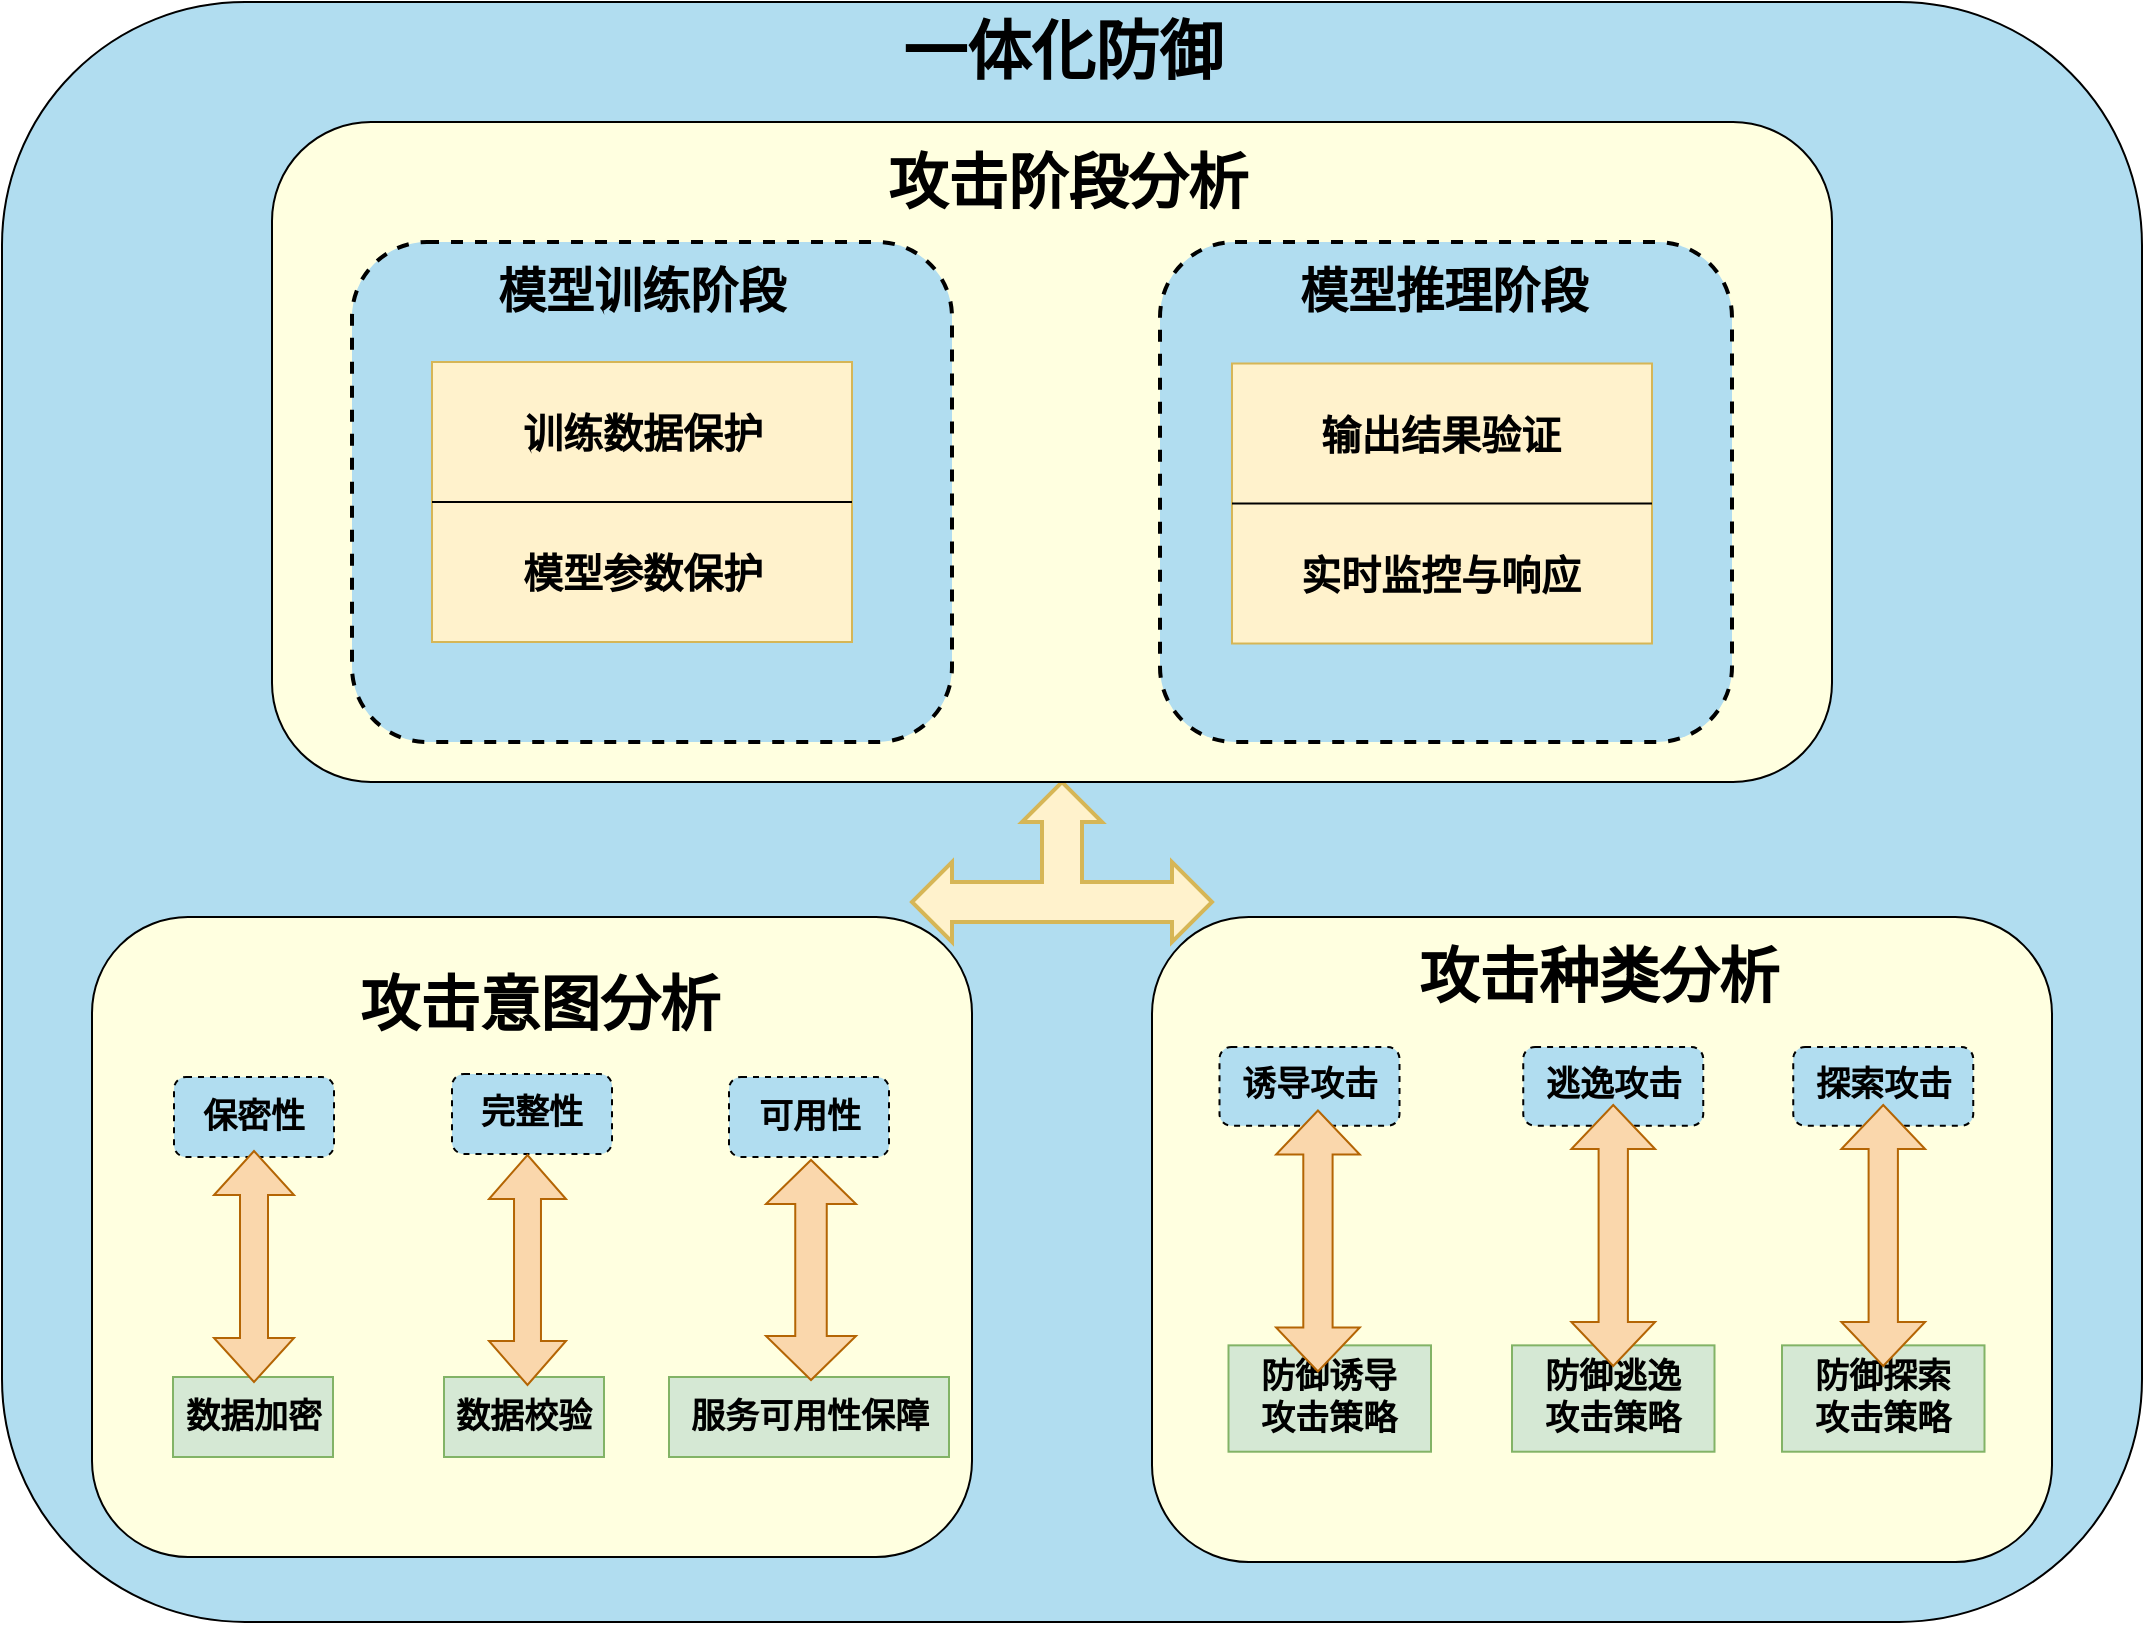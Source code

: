 <mxfile version="24.8.0">
  <diagram name="第 1 页" id="pIQt6GRZelODplqzJtHg">
    <mxGraphModel dx="773" dy="3290" grid="1" gridSize="10" guides="1" tooltips="1" connect="1" arrows="1" fold="1" page="1" pageScale="1" pageWidth="827" pageHeight="1169" math="0" shadow="0">
      <root>
        <mxCell id="0" />
        <mxCell id="1" parent="0" />
        <mxCell id="xTmEp7iXudZ6bad-wFAF-4" value="" style="rounded=1;whiteSpace=wrap;html=1;fillColor=#B1DDF0;" vertex="1" parent="1">
          <mxGeometry x="1575" y="-1240" width="1070" height="810" as="geometry" />
        </mxCell>
        <mxCell id="xTmEp7iXudZ6bad-wFAF-5" value="" style="group" vertex="1" connectable="0" parent="1">
          <mxGeometry x="1620" y="-782.5" width="440" height="320" as="geometry" />
        </mxCell>
        <mxCell id="xTmEp7iXudZ6bad-wFAF-6" value="" style="rounded=1;whiteSpace=wrap;html=1;fillColor=#FFFFE0;" vertex="1" parent="xTmEp7iXudZ6bad-wFAF-5">
          <mxGeometry width="440" height="320" as="geometry" />
        </mxCell>
        <mxCell id="xTmEp7iXudZ6bad-wFAF-7" value="&lt;b&gt;&lt;font style=&quot;font-size: 17px;&quot;&gt;完整性&lt;/font&gt;&lt;/b&gt;" style="whiteSpace=wrap;html=1;fillColor=#B1DDF0;rounded=1;dashed=1;" vertex="1" parent="xTmEp7iXudZ6bad-wFAF-5">
          <mxGeometry x="180" y="78.5" width="80" height="40" as="geometry" />
        </mxCell>
        <mxCell id="xTmEp7iXudZ6bad-wFAF-8" value="&lt;b&gt;&lt;font style=&quot;font-size: 17px;&quot;&gt;保密性&lt;/font&gt;&lt;/b&gt;" style="whiteSpace=wrap;html=1;fillColor=#B1DDF0;rounded=1;dashed=1;" vertex="1" parent="xTmEp7iXudZ6bad-wFAF-5">
          <mxGeometry x="41" y="80" width="80" height="40" as="geometry" />
        </mxCell>
        <mxCell id="xTmEp7iXudZ6bad-wFAF-9" value="&lt;b&gt;&lt;font style=&quot;font-size: 17px;&quot;&gt;可用性&lt;/font&gt;&lt;/b&gt;" style="whiteSpace=wrap;html=1;fillColor=#B1DDF0;rounded=1;dashed=1;" vertex="1" parent="xTmEp7iXudZ6bad-wFAF-5">
          <mxGeometry x="318.5" y="80" width="80" height="40" as="geometry" />
        </mxCell>
        <mxCell id="xTmEp7iXudZ6bad-wFAF-10" value="&lt;b&gt;&lt;font style=&quot;font-size: 17px;&quot;&gt;数据加密&lt;/font&gt;&lt;/b&gt;" style="whiteSpace=wrap;html=1;fillColor=#d5e8d4;strokeColor=#82b366;" vertex="1" parent="xTmEp7iXudZ6bad-wFAF-5">
          <mxGeometry x="40.5" y="230" width="80" height="40" as="geometry" />
        </mxCell>
        <mxCell id="xTmEp7iXudZ6bad-wFAF-11" value="&lt;b&gt;&lt;font style=&quot;font-size: 17px;&quot;&gt;数据校验&lt;/font&gt;&lt;/b&gt;" style="whiteSpace=wrap;html=1;fillColor=#d5e8d4;strokeColor=#82b366;" vertex="1" parent="xTmEp7iXudZ6bad-wFAF-5">
          <mxGeometry x="176" y="230" width="80" height="40" as="geometry" />
        </mxCell>
        <mxCell id="xTmEp7iXudZ6bad-wFAF-12" value="&lt;b&gt;&lt;font style=&quot;font-size: 17px;&quot;&gt;服务可用性保障&lt;/font&gt;&lt;/b&gt;" style="whiteSpace=wrap;html=1;fillColor=#d5e8d4;strokeColor=#82b366;" vertex="1" parent="xTmEp7iXudZ6bad-wFAF-5">
          <mxGeometry x="288.5" y="230" width="140" height="40" as="geometry" />
        </mxCell>
        <mxCell id="xTmEp7iXudZ6bad-wFAF-13" value="&lt;b&gt;&lt;font style=&quot;font-size: 30px;&quot;&gt;攻击意图分析&lt;/font&gt;&lt;/b&gt;" style="text;html=1;align=center;verticalAlign=middle;whiteSpace=wrap;rounded=0;" vertex="1" parent="xTmEp7iXudZ6bad-wFAF-5">
          <mxGeometry x="125.5" y="33" width="196" height="20" as="geometry" />
        </mxCell>
        <mxCell id="xTmEp7iXudZ6bad-wFAF-14" value="" style="html=1;shadow=0;dashed=0;align=center;verticalAlign=middle;shape=mxgraph.arrows2.twoWayArrow;dy=0.65;dx=22;rotation=90;fillColor=#fad7ac;strokeColor=#b46504;" vertex="1" parent="xTmEp7iXudZ6bad-wFAF-5">
          <mxGeometry x="23.25" y="154.75" width="115.5" height="40" as="geometry" />
        </mxCell>
        <mxCell id="xTmEp7iXudZ6bad-wFAF-15" value="" style="html=1;shadow=0;dashed=0;align=center;verticalAlign=middle;shape=mxgraph.arrows2.twoWayArrow;dy=0.65;dx=22;rotation=90;fillColor=#fad7ac;strokeColor=#b46504;" vertex="1" parent="xTmEp7iXudZ6bad-wFAF-5">
          <mxGeometry x="160.25" y="157.25" width="115" height="38.5" as="geometry" />
        </mxCell>
        <mxCell id="xTmEp7iXudZ6bad-wFAF-16" value="" style="html=1;shadow=0;dashed=0;align=center;verticalAlign=middle;shape=mxgraph.arrows2.twoWayArrow;dy=0.65;dx=22;rotation=90;fillColor=#fad7ac;strokeColor=#b46504;" vertex="1" parent="xTmEp7iXudZ6bad-wFAF-5">
          <mxGeometry x="304.5" y="154" width="110" height="45" as="geometry" />
        </mxCell>
        <mxCell id="xTmEp7iXudZ6bad-wFAF-17" value="" style="group" vertex="1" connectable="0" parent="1">
          <mxGeometry x="2150" y="-782.5" width="450" height="322.5" as="geometry" />
        </mxCell>
        <mxCell id="xTmEp7iXudZ6bad-wFAF-18" value="" style="rounded=1;whiteSpace=wrap;html=1;fillColor=#FFFFE0;" vertex="1" parent="xTmEp7iXudZ6bad-wFAF-17">
          <mxGeometry width="450.0" height="322.5" as="geometry" />
        </mxCell>
        <mxCell id="xTmEp7iXudZ6bad-wFAF-19" value="&lt;b&gt;&lt;font style=&quot;font-size: 17px;&quot;&gt;逃逸攻击&lt;/font&gt;&lt;/b&gt;" style="whiteSpace=wrap;html=1;fillColor=#B1DDF0;rounded=1;dashed=1;" vertex="1" parent="xTmEp7iXudZ6bad-wFAF-17">
          <mxGeometry x="185.625" y="64.992" width="90" height="39.389" as="geometry" />
        </mxCell>
        <mxCell id="xTmEp7iXudZ6bad-wFAF-20" value="&lt;b&gt;&lt;font style=&quot;font-size: 17px;&quot;&gt;诱导攻击&lt;/font&gt;&lt;/b&gt;" style="whiteSpace=wrap;html=1;fillColor=#B1DDF0;rounded=1;dashed=1;" vertex="1" parent="xTmEp7iXudZ6bad-wFAF-17">
          <mxGeometry x="33.75" y="64.992" width="90" height="39.389" as="geometry" />
        </mxCell>
        <mxCell id="xTmEp7iXudZ6bad-wFAF-21" value="&lt;b&gt;&lt;font style=&quot;font-size: 17px;&quot;&gt;探索攻击&lt;/font&gt;&lt;/b&gt;" style="whiteSpace=wrap;html=1;fillColor=#B1DDF0;rounded=1;dashed=1;" vertex="1" parent="xTmEp7iXudZ6bad-wFAF-17">
          <mxGeometry x="320.625" y="64.992" width="90" height="39.389" as="geometry" />
        </mxCell>
        <mxCell id="xTmEp7iXudZ6bad-wFAF-22" value="&lt;b style=&quot;font-size: 17px;&quot;&gt;&lt;font style=&quot;font-size: 17px;&quot;&gt;防御诱导&lt;/font&gt;&lt;/b&gt;&lt;div style=&quot;font-size: 17px;&quot;&gt;&lt;b style=&quot;&quot;&gt;&lt;font style=&quot;font-size: 17px;&quot;&gt;攻击策略&lt;/font&gt;&lt;/b&gt;&lt;/div&gt;" style="whiteSpace=wrap;html=1;fillColor=#d5e8d4;strokeColor=#82b366;" vertex="1" parent="xTmEp7iXudZ6bad-wFAF-17">
          <mxGeometry x="38.25" y="214.179" width="101.25" height="53.176" as="geometry" />
        </mxCell>
        <mxCell id="xTmEp7iXudZ6bad-wFAF-23" value="&lt;b&gt;&lt;font style=&quot;font-size: 30px;&quot;&gt;攻击种类分析&lt;/font&gt;&lt;/b&gt;" style="text;html=1;align=center;verticalAlign=middle;whiteSpace=wrap;rounded=0;" vertex="1" parent="xTmEp7iXudZ6bad-wFAF-17">
          <mxGeometry x="112.5" y="19.695" width="220.5" height="19.695" as="geometry" />
        </mxCell>
        <mxCell id="xTmEp7iXudZ6bad-wFAF-24" value="" style="html=1;shadow=0;dashed=0;align=center;verticalAlign=middle;shape=mxgraph.arrows2.twoWayArrow;dy=0.65;dx=22;rotation=90;fillColor=#fad7ac;strokeColor=#b46504;" vertex="1" parent="xTmEp7iXudZ6bad-wFAF-17">
          <mxGeometry x="17.719" y="141.063" width="130.5" height="41.851" as="geometry" />
        </mxCell>
        <mxCell id="xTmEp7iXudZ6bad-wFAF-25" value="&lt;b style=&quot;font-size: 17px;&quot;&gt;&lt;font style=&quot;font-size: 17px;&quot;&gt;防御逃逸&lt;/font&gt;&lt;/b&gt;&lt;div style=&quot;font-size: 17px;&quot;&gt;&lt;b style=&quot;&quot;&gt;&lt;font style=&quot;font-size: 17px;&quot;&gt;攻击策略&lt;/font&gt;&lt;/b&gt;&lt;/div&gt;" style="whiteSpace=wrap;html=1;fillColor=#d5e8d4;strokeColor=#82b366;" vertex="1" parent="xTmEp7iXudZ6bad-wFAF-17">
          <mxGeometry x="180" y="214.179" width="101.25" height="53.176" as="geometry" />
        </mxCell>
        <mxCell id="xTmEp7iXudZ6bad-wFAF-26" value="&lt;b style=&quot;font-size: 17px;&quot;&gt;&lt;font style=&quot;font-size: 17px;&quot;&gt;防御探索&lt;/font&gt;&lt;/b&gt;&lt;div style=&quot;font-size: 17px;&quot;&gt;&lt;b style=&quot;&quot;&gt;&lt;font style=&quot;font-size: 17px;&quot;&gt;攻击策略&lt;/font&gt;&lt;/b&gt;&lt;/div&gt;" style="whiteSpace=wrap;html=1;fillColor=#d5e8d4;strokeColor=#82b366;" vertex="1" parent="xTmEp7iXudZ6bad-wFAF-17">
          <mxGeometry x="315.0" y="214.179" width="101.25" height="53.176" as="geometry" />
        </mxCell>
        <mxCell id="xTmEp7iXudZ6bad-wFAF-27" value="" style="html=1;shadow=0;dashed=0;align=center;verticalAlign=middle;shape=mxgraph.arrows2.twoWayArrow;dy=0.65;dx=22;rotation=90;fillColor=#fad7ac;strokeColor=#b46504;" vertex="1" parent="xTmEp7iXudZ6bad-wFAF-17">
          <mxGeometry x="165.375" y="138.355" width="130.5" height="41.851" as="geometry" />
        </mxCell>
        <mxCell id="xTmEp7iXudZ6bad-wFAF-28" value="" style="html=1;shadow=0;dashed=0;align=center;verticalAlign=middle;shape=mxgraph.arrows2.twoWayArrow;dy=0.65;dx=22;rotation=90;fillColor=#fad7ac;strokeColor=#b46504;" vertex="1" parent="xTmEp7iXudZ6bad-wFAF-17">
          <mxGeometry x="300.375" y="138.355" width="130.5" height="41.851" as="geometry" />
        </mxCell>
        <mxCell id="xTmEp7iXudZ6bad-wFAF-46" value="&lt;b&gt;&lt;font style=&quot;font-size: 32px;&quot;&gt;一体化防御&lt;/font&gt;&lt;/b&gt;" style="text;html=1;align=center;verticalAlign=middle;whiteSpace=wrap;rounded=0;" vertex="1" parent="1">
          <mxGeometry x="1897.5" y="-1230" width="415" height="30" as="geometry" />
        </mxCell>
        <mxCell id="xTmEp7iXudZ6bad-wFAF-49" value="" style="html=1;shadow=0;dashed=0;align=center;verticalAlign=middle;shape=mxgraph.arrows2.triadArrow;dy=10;dx=20;arrowHead=40;fillColor=#fff2cc;strokeColor=#d6b656;strokeWidth=2;" vertex="1" parent="1">
          <mxGeometry x="2030" y="-850" width="150" height="80" as="geometry" />
        </mxCell>
        <mxCell id="xTmEp7iXudZ6bad-wFAF-29" value="" style="group;movable=1;resizable=1;rotatable=1;deletable=1;editable=1;locked=0;connectable=1;" vertex="1" connectable="0" parent="1">
          <mxGeometry x="1740" y="-1180" width="780" height="330" as="geometry" />
        </mxCell>
        <mxCell id="xTmEp7iXudZ6bad-wFAF-30" value="" style="rounded=1;whiteSpace=wrap;html=1;fillColor=#FFFFE0;movable=1;resizable=1;rotatable=1;deletable=1;editable=1;locked=0;connectable=1;" vertex="1" parent="xTmEp7iXudZ6bad-wFAF-29">
          <mxGeometry x="-30" width="780" height="330" as="geometry" />
        </mxCell>
        <mxCell id="xTmEp7iXudZ6bad-wFAF-31" value="&lt;b&gt;&lt;font style=&quot;font-size: 30px;&quot;&gt;攻击阶段分析&lt;/font&gt;&lt;/b&gt;" style="text;html=1;align=center;verticalAlign=middle;whiteSpace=wrap;rounded=0;movable=1;resizable=1;rotatable=1;deletable=1;editable=1;locked=0;connectable=1;" vertex="1" parent="xTmEp7iXudZ6bad-wFAF-29">
          <mxGeometry x="270" y="20" width="196" height="20" as="geometry" />
        </mxCell>
        <mxCell id="xTmEp7iXudZ6bad-wFAF-32" value="" style="rounded=1;whiteSpace=wrap;html=1;fillColor=#B1DDF0;dashed=1;strokeWidth=2;movable=1;resizable=1;rotatable=1;deletable=1;editable=1;locked=0;connectable=1;" vertex="1" parent="xTmEp7iXudZ6bad-wFAF-29">
          <mxGeometry x="10" y="60" width="300" height="250" as="geometry" />
        </mxCell>
        <mxCell id="xTmEp7iXudZ6bad-wFAF-33" value="&lt;b&gt;&lt;font style=&quot;font-size: 24px;&quot;&gt;模型训练阶段&lt;/font&gt;&lt;/b&gt;" style="text;html=1;align=center;verticalAlign=middle;whiteSpace=wrap;rounded=0;movable=1;resizable=1;rotatable=1;deletable=1;editable=1;locked=0;connectable=1;" vertex="1" parent="xTmEp7iXudZ6bad-wFAF-29">
          <mxGeometry x="65" y="70" width="180" height="30" as="geometry" />
        </mxCell>
        <mxCell id="xTmEp7iXudZ6bad-wFAF-34" value="" style="rounded=1;whiteSpace=wrap;html=1;fillColor=#B1DDF0;dashed=1;strokeWidth=2;movable=1;resizable=1;rotatable=1;deletable=1;editable=1;locked=0;connectable=1;" vertex="1" parent="xTmEp7iXudZ6bad-wFAF-29">
          <mxGeometry x="414" y="60" width="286" height="250" as="geometry" />
        </mxCell>
        <mxCell id="xTmEp7iXudZ6bad-wFAF-35" value="&lt;b&gt;&lt;font style=&quot;font-size: 24px;&quot;&gt;模型推理阶段&lt;/font&gt;&lt;/b&gt;" style="text;html=1;align=center;verticalAlign=middle;whiteSpace=wrap;rounded=0;movable=1;resizable=1;rotatable=1;deletable=1;editable=1;locked=0;connectable=1;" vertex="1" parent="xTmEp7iXudZ6bad-wFAF-29">
          <mxGeometry x="466" y="70" width="180" height="30" as="geometry" />
        </mxCell>
        <mxCell id="xTmEp7iXudZ6bad-wFAF-36" value="" style="group;movable=0;resizable=0;rotatable=0;deletable=0;editable=0;locked=1;connectable=0;" vertex="1" connectable="0" parent="xTmEp7iXudZ6bad-wFAF-29">
          <mxGeometry x="50" y="120" width="210" height="140" as="geometry" />
        </mxCell>
        <mxCell id="xTmEp7iXudZ6bad-wFAF-37" value="" style="rounded=0;whiteSpace=wrap;html=1;fillColor=#fff2cc;strokeColor=#d6b656;movable=0;resizable=0;rotatable=0;deletable=0;editable=0;locked=1;connectable=0;" vertex="1" parent="xTmEp7iXudZ6bad-wFAF-36">
          <mxGeometry width="210" height="140" as="geometry" />
        </mxCell>
        <mxCell id="xTmEp7iXudZ6bad-wFAF-38" value="&lt;b&gt;&lt;font style=&quot;font-size: 20px;&quot;&gt;训练数据保护&lt;/font&gt;&lt;/b&gt;" style="text;html=1;align=center;verticalAlign=middle;whiteSpace=wrap;rounded=0;movable=0;resizable=0;rotatable=0;deletable=0;editable=0;locked=1;connectable=0;" vertex="1" parent="xTmEp7iXudZ6bad-wFAF-36">
          <mxGeometry x="27.5" y="20" width="155" height="30" as="geometry" />
        </mxCell>
        <mxCell id="xTmEp7iXudZ6bad-wFAF-39" value="&lt;b&gt;&lt;font style=&quot;font-size: 20px;&quot;&gt;模型参数保护&lt;/font&gt;&lt;/b&gt;" style="text;html=1;align=center;verticalAlign=middle;whiteSpace=wrap;rounded=0;movable=0;resizable=0;rotatable=0;deletable=0;editable=0;locked=1;connectable=0;" vertex="1" parent="xTmEp7iXudZ6bad-wFAF-36">
          <mxGeometry x="27.5" y="90" width="155" height="30" as="geometry" />
        </mxCell>
        <mxCell id="xTmEp7iXudZ6bad-wFAF-40" style="rounded=0;orthogonalLoop=1;jettySize=auto;html=1;exitX=0;exitY=0.5;exitDx=0;exitDy=0;entryX=1;entryY=0.5;entryDx=0;entryDy=0;endArrow=none;endFill=0;movable=0;resizable=0;rotatable=0;deletable=0;editable=0;locked=1;connectable=0;" edge="1" parent="xTmEp7iXudZ6bad-wFAF-36" source="xTmEp7iXudZ6bad-wFAF-37" target="xTmEp7iXudZ6bad-wFAF-37">
          <mxGeometry relative="1" as="geometry" />
        </mxCell>
        <mxCell id="xTmEp7iXudZ6bad-wFAF-41" value="" style="group;movable=1;resizable=1;rotatable=1;deletable=1;editable=1;locked=0;connectable=1;" vertex="1" connectable="0" parent="1">
          <mxGeometry x="2189.996" y="-1059.25" width="216.667" height="144.375" as="geometry" />
        </mxCell>
        <mxCell id="xTmEp7iXudZ6bad-wFAF-42" value="" style="rounded=0;whiteSpace=wrap;html=1;fillColor=#fff2cc;strokeColor=#d6b656;movable=1;resizable=1;rotatable=1;deletable=1;editable=1;locked=0;connectable=1;" vertex="1" parent="xTmEp7iXudZ6bad-wFAF-41">
          <mxGeometry width="210" height="140" as="geometry" />
        </mxCell>
        <mxCell id="xTmEp7iXudZ6bad-wFAF-43" value="&lt;b&gt;&lt;font style=&quot;font-size: 20px;&quot;&gt;输出结果验证&lt;/font&gt;&lt;/b&gt;" style="text;html=1;align=center;verticalAlign=middle;whiteSpace=wrap;rounded=0;movable=0;resizable=0;rotatable=0;deletable=0;editable=0;locked=1;connectable=0;" vertex="1" parent="xTmEp7iXudZ6bad-wFAF-41">
          <mxGeometry x="27.5" y="20" width="155" height="30" as="geometry" />
        </mxCell>
        <mxCell id="xTmEp7iXudZ6bad-wFAF-44" value="&lt;span style=&quot;font-size: 20px;&quot;&gt;&lt;b&gt;实时监控与响应&lt;/b&gt;&lt;/span&gt;" style="text;html=1;align=center;verticalAlign=middle;whiteSpace=wrap;rounded=0;movable=0;resizable=0;rotatable=0;deletable=0;editable=0;locked=1;connectable=0;" vertex="1" parent="xTmEp7iXudZ6bad-wFAF-41">
          <mxGeometry x="27.5" y="90" width="155" height="30" as="geometry" />
        </mxCell>
        <mxCell id="xTmEp7iXudZ6bad-wFAF-45" style="rounded=0;orthogonalLoop=1;jettySize=auto;html=1;exitX=0;exitY=0.5;exitDx=0;exitDy=0;entryX=1;entryY=0.5;entryDx=0;entryDy=0;endArrow=none;endFill=0;movable=0;resizable=0;rotatable=0;deletable=0;editable=0;locked=1;connectable=0;" edge="1" parent="xTmEp7iXudZ6bad-wFAF-41" source="xTmEp7iXudZ6bad-wFAF-42" target="xTmEp7iXudZ6bad-wFAF-42">
          <mxGeometry relative="1" as="geometry" />
        </mxCell>
      </root>
    </mxGraphModel>
  </diagram>
</mxfile>
